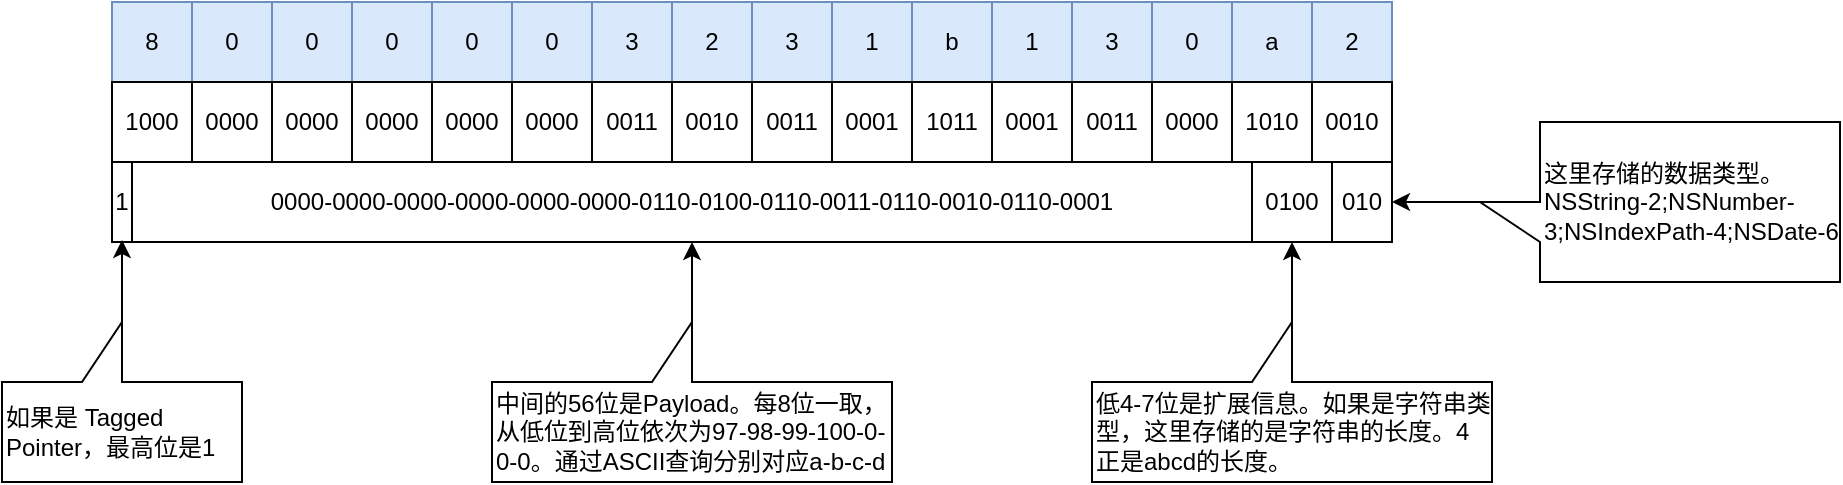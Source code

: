 <mxfile version="15.9.6" type="device"><diagram id="iMBpCl3oPOS9HwpEhEgf" name="Page-1"><mxGraphModel dx="1021" dy="648" grid="1" gridSize="10" guides="1" tooltips="1" connect="1" arrows="1" fold="1" page="1" pageScale="1" pageWidth="4681" pageHeight="3300" math="0" shadow="0"><root><mxCell id="0"/><mxCell id="1" parent="0"/><mxCell id="8oEmEgdnwDwbkoPTCUK--2" value="" style="shape=table;startSize=0;container=1;collapsible=0;childLayout=tableLayout;fillColor=#dae8fc;strokeColor=#6c8ebf;" vertex="1" parent="1"><mxGeometry x="80" y="80" width="640" height="40" as="geometry"/></mxCell><mxCell id="8oEmEgdnwDwbkoPTCUK--3" value="" style="shape=partialRectangle;collapsible=0;dropTarget=0;pointerEvents=0;fillColor=none;top=0;left=0;bottom=0;right=0;points=[[0,0.5],[1,0.5]];portConstraint=eastwest;" vertex="1" parent="8oEmEgdnwDwbkoPTCUK--2"><mxGeometry width="640" height="40" as="geometry"/></mxCell><mxCell id="8oEmEgdnwDwbkoPTCUK--4" value="8" style="shape=partialRectangle;html=1;whiteSpace=wrap;connectable=0;overflow=hidden;fillColor=none;top=0;left=0;bottom=0;right=0;pointerEvents=1;" vertex="1" parent="8oEmEgdnwDwbkoPTCUK--3"><mxGeometry width="40" height="40" as="geometry"><mxRectangle width="40" height="40" as="alternateBounds"/></mxGeometry></mxCell><mxCell id="8oEmEgdnwDwbkoPTCUK--5" value="0" style="shape=partialRectangle;html=1;whiteSpace=wrap;connectable=0;overflow=hidden;fillColor=none;top=0;left=0;bottom=0;right=0;pointerEvents=1;" vertex="1" parent="8oEmEgdnwDwbkoPTCUK--3"><mxGeometry x="40" width="40" height="40" as="geometry"><mxRectangle width="40" height="40" as="alternateBounds"/></mxGeometry></mxCell><mxCell id="8oEmEgdnwDwbkoPTCUK--6" value="0" style="shape=partialRectangle;html=1;whiteSpace=wrap;connectable=0;overflow=hidden;fillColor=none;top=0;left=0;bottom=0;right=0;pointerEvents=1;" vertex="1" parent="8oEmEgdnwDwbkoPTCUK--3"><mxGeometry x="80" width="40" height="40" as="geometry"><mxRectangle width="40" height="40" as="alternateBounds"/></mxGeometry></mxCell><mxCell id="8oEmEgdnwDwbkoPTCUK--7" value="0" style="shape=partialRectangle;html=1;whiteSpace=wrap;connectable=0;overflow=hidden;fillColor=none;top=0;left=0;bottom=0;right=0;pointerEvents=1;" vertex="1" parent="8oEmEgdnwDwbkoPTCUK--3"><mxGeometry x="120" width="40" height="40" as="geometry"><mxRectangle width="40" height="40" as="alternateBounds"/></mxGeometry></mxCell><mxCell id="8oEmEgdnwDwbkoPTCUK--8" value="0" style="shape=partialRectangle;html=1;whiteSpace=wrap;connectable=0;overflow=hidden;fillColor=none;top=0;left=0;bottom=0;right=0;pointerEvents=1;" vertex="1" parent="8oEmEgdnwDwbkoPTCUK--3"><mxGeometry x="160" width="40" height="40" as="geometry"><mxRectangle width="40" height="40" as="alternateBounds"/></mxGeometry></mxCell><mxCell id="8oEmEgdnwDwbkoPTCUK--9" value="0" style="shape=partialRectangle;html=1;whiteSpace=wrap;connectable=0;overflow=hidden;fillColor=none;top=0;left=0;bottom=0;right=0;pointerEvents=1;" vertex="1" parent="8oEmEgdnwDwbkoPTCUK--3"><mxGeometry x="200" width="40" height="40" as="geometry"><mxRectangle width="40" height="40" as="alternateBounds"/></mxGeometry></mxCell><mxCell id="8oEmEgdnwDwbkoPTCUK--10" value="3" style="shape=partialRectangle;html=1;whiteSpace=wrap;connectable=0;overflow=hidden;fillColor=none;top=0;left=0;bottom=0;right=0;pointerEvents=1;" vertex="1" parent="8oEmEgdnwDwbkoPTCUK--3"><mxGeometry x="240" width="40" height="40" as="geometry"><mxRectangle width="40" height="40" as="alternateBounds"/></mxGeometry></mxCell><mxCell id="8oEmEgdnwDwbkoPTCUK--11" value="2" style="shape=partialRectangle;html=1;whiteSpace=wrap;connectable=0;overflow=hidden;fillColor=none;top=0;left=0;bottom=0;right=0;pointerEvents=1;" vertex="1" parent="8oEmEgdnwDwbkoPTCUK--3"><mxGeometry x="280" width="40" height="40" as="geometry"><mxRectangle width="40" height="40" as="alternateBounds"/></mxGeometry></mxCell><mxCell id="8oEmEgdnwDwbkoPTCUK--12" value="3" style="shape=partialRectangle;html=1;whiteSpace=wrap;connectable=0;overflow=hidden;fillColor=none;top=0;left=0;bottom=0;right=0;pointerEvents=1;" vertex="1" parent="8oEmEgdnwDwbkoPTCUK--3"><mxGeometry x="320" width="40" height="40" as="geometry"><mxRectangle width="40" height="40" as="alternateBounds"/></mxGeometry></mxCell><mxCell id="8oEmEgdnwDwbkoPTCUK--13" value="1" style="shape=partialRectangle;html=1;whiteSpace=wrap;connectable=0;overflow=hidden;fillColor=none;top=0;left=0;bottom=0;right=0;pointerEvents=1;" vertex="1" parent="8oEmEgdnwDwbkoPTCUK--3"><mxGeometry x="360" width="40" height="40" as="geometry"><mxRectangle width="40" height="40" as="alternateBounds"/></mxGeometry></mxCell><mxCell id="8oEmEgdnwDwbkoPTCUK--14" value="b" style="shape=partialRectangle;html=1;whiteSpace=wrap;connectable=0;overflow=hidden;fillColor=none;top=0;left=0;bottom=0;right=0;pointerEvents=1;" vertex="1" parent="8oEmEgdnwDwbkoPTCUK--3"><mxGeometry x="400" width="40" height="40" as="geometry"><mxRectangle width="40" height="40" as="alternateBounds"/></mxGeometry></mxCell><mxCell id="8oEmEgdnwDwbkoPTCUK--15" value="1" style="shape=partialRectangle;html=1;whiteSpace=wrap;connectable=0;overflow=hidden;fillColor=none;top=0;left=0;bottom=0;right=0;pointerEvents=1;" vertex="1" parent="8oEmEgdnwDwbkoPTCUK--3"><mxGeometry x="440" width="40" height="40" as="geometry"><mxRectangle width="40" height="40" as="alternateBounds"/></mxGeometry></mxCell><mxCell id="8oEmEgdnwDwbkoPTCUK--16" value="3" style="shape=partialRectangle;html=1;whiteSpace=wrap;connectable=0;overflow=hidden;fillColor=none;top=0;left=0;bottom=0;right=0;pointerEvents=1;" vertex="1" parent="8oEmEgdnwDwbkoPTCUK--3"><mxGeometry x="480" width="40" height="40" as="geometry"><mxRectangle width="40" height="40" as="alternateBounds"/></mxGeometry></mxCell><mxCell id="8oEmEgdnwDwbkoPTCUK--17" value="0" style="shape=partialRectangle;html=1;whiteSpace=wrap;connectable=0;overflow=hidden;fillColor=none;top=0;left=0;bottom=0;right=0;pointerEvents=1;" vertex="1" parent="8oEmEgdnwDwbkoPTCUK--3"><mxGeometry x="520" width="40" height="40" as="geometry"><mxRectangle width="40" height="40" as="alternateBounds"/></mxGeometry></mxCell><mxCell id="8oEmEgdnwDwbkoPTCUK--18" value="a" style="shape=partialRectangle;html=1;whiteSpace=wrap;connectable=0;overflow=hidden;fillColor=none;top=0;left=0;bottom=0;right=0;pointerEvents=1;" vertex="1" parent="8oEmEgdnwDwbkoPTCUK--3"><mxGeometry x="560" width="40" height="40" as="geometry"><mxRectangle width="40" height="40" as="alternateBounds"/></mxGeometry></mxCell><mxCell id="8oEmEgdnwDwbkoPTCUK--19" value="2" style="shape=partialRectangle;html=1;whiteSpace=wrap;connectable=0;overflow=hidden;fillColor=none;top=0;left=0;bottom=0;right=0;pointerEvents=1;" vertex="1" parent="8oEmEgdnwDwbkoPTCUK--3"><mxGeometry x="600" width="40" height="40" as="geometry"><mxRectangle width="40" height="40" as="alternateBounds"/></mxGeometry></mxCell><mxCell id="8oEmEgdnwDwbkoPTCUK--20" value="" style="shape=table;startSize=0;container=1;collapsible=0;childLayout=tableLayout;" vertex="1" parent="1"><mxGeometry x="80" y="120" width="640" height="40" as="geometry"/></mxCell><mxCell id="8oEmEgdnwDwbkoPTCUK--21" value="" style="shape=partialRectangle;collapsible=0;dropTarget=0;pointerEvents=0;fillColor=none;top=0;left=0;bottom=0;right=0;points=[[0,0.5],[1,0.5]];portConstraint=eastwest;" vertex="1" parent="8oEmEgdnwDwbkoPTCUK--20"><mxGeometry width="640" height="40" as="geometry"/></mxCell><mxCell id="8oEmEgdnwDwbkoPTCUK--22" value="1000" style="shape=partialRectangle;html=1;whiteSpace=wrap;connectable=0;overflow=hidden;fillColor=none;top=0;left=0;bottom=0;right=0;pointerEvents=1;" vertex="1" parent="8oEmEgdnwDwbkoPTCUK--21"><mxGeometry width="40" height="40" as="geometry"><mxRectangle width="40" height="40" as="alternateBounds"/></mxGeometry></mxCell><mxCell id="8oEmEgdnwDwbkoPTCUK--23" value="0000" style="shape=partialRectangle;html=1;whiteSpace=wrap;connectable=0;overflow=hidden;fillColor=none;top=0;left=0;bottom=0;right=0;pointerEvents=1;" vertex="1" parent="8oEmEgdnwDwbkoPTCUK--21"><mxGeometry x="40" width="40" height="40" as="geometry"><mxRectangle width="40" height="40" as="alternateBounds"/></mxGeometry></mxCell><mxCell id="8oEmEgdnwDwbkoPTCUK--24" value="0000" style="shape=partialRectangle;html=1;whiteSpace=wrap;connectable=0;overflow=hidden;fillColor=none;top=0;left=0;bottom=0;right=0;pointerEvents=1;" vertex="1" parent="8oEmEgdnwDwbkoPTCUK--21"><mxGeometry x="80" width="40" height="40" as="geometry"><mxRectangle width="40" height="40" as="alternateBounds"/></mxGeometry></mxCell><mxCell id="8oEmEgdnwDwbkoPTCUK--25" value="0000" style="shape=partialRectangle;html=1;whiteSpace=wrap;connectable=0;overflow=hidden;fillColor=none;top=0;left=0;bottom=0;right=0;pointerEvents=1;" vertex="1" parent="8oEmEgdnwDwbkoPTCUK--21"><mxGeometry x="120" width="40" height="40" as="geometry"><mxRectangle width="40" height="40" as="alternateBounds"/></mxGeometry></mxCell><mxCell id="8oEmEgdnwDwbkoPTCUK--26" value="0000" style="shape=partialRectangle;html=1;whiteSpace=wrap;connectable=0;overflow=hidden;fillColor=none;top=0;left=0;bottom=0;right=0;pointerEvents=1;" vertex="1" parent="8oEmEgdnwDwbkoPTCUK--21"><mxGeometry x="160" width="40" height="40" as="geometry"><mxRectangle width="40" height="40" as="alternateBounds"/></mxGeometry></mxCell><mxCell id="8oEmEgdnwDwbkoPTCUK--27" value="0000" style="shape=partialRectangle;html=1;whiteSpace=wrap;connectable=0;overflow=hidden;fillColor=none;top=0;left=0;bottom=0;right=0;pointerEvents=1;" vertex="1" parent="8oEmEgdnwDwbkoPTCUK--21"><mxGeometry x="200" width="40" height="40" as="geometry"><mxRectangle width="40" height="40" as="alternateBounds"/></mxGeometry></mxCell><mxCell id="8oEmEgdnwDwbkoPTCUK--28" value="0011" style="shape=partialRectangle;html=1;whiteSpace=wrap;connectable=0;overflow=hidden;fillColor=none;top=0;left=0;bottom=0;right=0;pointerEvents=1;" vertex="1" parent="8oEmEgdnwDwbkoPTCUK--21"><mxGeometry x="240" width="40" height="40" as="geometry"><mxRectangle width="40" height="40" as="alternateBounds"/></mxGeometry></mxCell><mxCell id="8oEmEgdnwDwbkoPTCUK--29" value="0010" style="shape=partialRectangle;html=1;whiteSpace=wrap;connectable=0;overflow=hidden;fillColor=none;top=0;left=0;bottom=0;right=0;pointerEvents=1;" vertex="1" parent="8oEmEgdnwDwbkoPTCUK--21"><mxGeometry x="280" width="40" height="40" as="geometry"><mxRectangle width="40" height="40" as="alternateBounds"/></mxGeometry></mxCell><mxCell id="8oEmEgdnwDwbkoPTCUK--30" value="0011" style="shape=partialRectangle;html=1;whiteSpace=wrap;connectable=0;overflow=hidden;fillColor=none;top=0;left=0;bottom=0;right=0;pointerEvents=1;" vertex="1" parent="8oEmEgdnwDwbkoPTCUK--21"><mxGeometry x="320" width="40" height="40" as="geometry"><mxRectangle width="40" height="40" as="alternateBounds"/></mxGeometry></mxCell><mxCell id="8oEmEgdnwDwbkoPTCUK--31" value="0001" style="shape=partialRectangle;html=1;whiteSpace=wrap;connectable=0;overflow=hidden;fillColor=none;top=0;left=0;bottom=0;right=0;pointerEvents=1;" vertex="1" parent="8oEmEgdnwDwbkoPTCUK--21"><mxGeometry x="360" width="40" height="40" as="geometry"><mxRectangle width="40" height="40" as="alternateBounds"/></mxGeometry></mxCell><mxCell id="8oEmEgdnwDwbkoPTCUK--32" value="1011" style="shape=partialRectangle;html=1;whiteSpace=wrap;connectable=0;overflow=hidden;fillColor=none;top=0;left=0;bottom=0;right=0;pointerEvents=1;" vertex="1" parent="8oEmEgdnwDwbkoPTCUK--21"><mxGeometry x="400" width="40" height="40" as="geometry"><mxRectangle width="40" height="40" as="alternateBounds"/></mxGeometry></mxCell><mxCell id="8oEmEgdnwDwbkoPTCUK--33" value="0001" style="shape=partialRectangle;html=1;whiteSpace=wrap;connectable=0;overflow=hidden;fillColor=none;top=0;left=0;bottom=0;right=0;pointerEvents=1;" vertex="1" parent="8oEmEgdnwDwbkoPTCUK--21"><mxGeometry x="440" width="40" height="40" as="geometry"><mxRectangle width="40" height="40" as="alternateBounds"/></mxGeometry></mxCell><mxCell id="8oEmEgdnwDwbkoPTCUK--34" value="0011" style="shape=partialRectangle;html=1;whiteSpace=wrap;connectable=0;overflow=hidden;fillColor=none;top=0;left=0;bottom=0;right=0;pointerEvents=1;" vertex="1" parent="8oEmEgdnwDwbkoPTCUK--21"><mxGeometry x="480" width="40" height="40" as="geometry"><mxRectangle width="40" height="40" as="alternateBounds"/></mxGeometry></mxCell><mxCell id="8oEmEgdnwDwbkoPTCUK--35" value="0000" style="shape=partialRectangle;html=1;whiteSpace=wrap;connectable=0;overflow=hidden;fillColor=none;top=0;left=0;bottom=0;right=0;pointerEvents=1;" vertex="1" parent="8oEmEgdnwDwbkoPTCUK--21"><mxGeometry x="520" width="40" height="40" as="geometry"><mxRectangle width="40" height="40" as="alternateBounds"/></mxGeometry></mxCell><mxCell id="8oEmEgdnwDwbkoPTCUK--36" value="1010" style="shape=partialRectangle;html=1;whiteSpace=wrap;connectable=0;overflow=hidden;fillColor=none;top=0;left=0;bottom=0;right=0;pointerEvents=1;" vertex="1" parent="8oEmEgdnwDwbkoPTCUK--21"><mxGeometry x="560" width="40" height="40" as="geometry"><mxRectangle width="40" height="40" as="alternateBounds"/></mxGeometry></mxCell><mxCell id="8oEmEgdnwDwbkoPTCUK--37" value="0010" style="shape=partialRectangle;html=1;whiteSpace=wrap;connectable=0;overflow=hidden;fillColor=none;top=0;left=0;bottom=0;right=0;pointerEvents=1;" vertex="1" parent="8oEmEgdnwDwbkoPTCUK--21"><mxGeometry x="600" width="40" height="40" as="geometry"><mxRectangle width="40" height="40" as="alternateBounds"/></mxGeometry></mxCell><mxCell id="8oEmEgdnwDwbkoPTCUK--60" value="1" style="rounded=0;whiteSpace=wrap;html=1;" vertex="1" parent="1"><mxGeometry x="80" y="160" width="10" height="40" as="geometry"/></mxCell><mxCell id="8oEmEgdnwDwbkoPTCUK--61" value="&lt;span&gt;0000-0000-0000-0000-0000-0000-0110-0100-0110-0011-0110-0010-0110-0001&lt;/span&gt;" style="rounded=0;whiteSpace=wrap;html=1;" vertex="1" parent="1"><mxGeometry x="90" y="160" width="560" height="40" as="geometry"/></mxCell><mxCell id="8oEmEgdnwDwbkoPTCUK--62" value="&lt;span&gt;0100&lt;/span&gt;" style="rounded=0;whiteSpace=wrap;html=1;" vertex="1" parent="1"><mxGeometry x="650" y="160" width="40" height="40" as="geometry"/></mxCell><mxCell id="8oEmEgdnwDwbkoPTCUK--64" value="&lt;span&gt;010&lt;/span&gt;" style="rounded=0;whiteSpace=wrap;html=1;" vertex="1" parent="1"><mxGeometry x="690" y="160" width="30" height="40" as="geometry"/></mxCell><mxCell id="8oEmEgdnwDwbkoPTCUK--66" style="edgeStyle=orthogonalEdgeStyle;rounded=0;orthogonalLoop=1;jettySize=auto;html=1;exitX=0;exitY=0;exitDx=60;exitDy=80;exitPerimeter=0;" edge="1" parent="1" source="8oEmEgdnwDwbkoPTCUK--65"><mxGeometry relative="1" as="geometry"><mxPoint x="85" y="229" as="sourcePoint"/><mxPoint x="85" y="199" as="targetPoint"/></mxGeometry></mxCell><mxCell id="8oEmEgdnwDwbkoPTCUK--65" value="如果是 Tagged Pointer，最高位是1" style="shape=callout;whiteSpace=wrap;html=1;perimeter=calloutPerimeter;direction=west;align=left;" vertex="1" parent="1"><mxGeometry x="25" y="240" width="120" height="80" as="geometry"/></mxCell><mxCell id="8oEmEgdnwDwbkoPTCUK--68" value="" style="edgeStyle=orthogonalEdgeStyle;rounded=0;orthogonalLoop=1;jettySize=auto;html=1;" edge="1" parent="1" source="8oEmEgdnwDwbkoPTCUK--67" target="8oEmEgdnwDwbkoPTCUK--61"><mxGeometry relative="1" as="geometry"/></mxCell><mxCell id="8oEmEgdnwDwbkoPTCUK--67" value="中间的56位是Payload。每8位一取，从低位到高位依次为97-98-99-100-0-0-0。通过ASCII查询分别对应a-b-c-d" style="shape=callout;whiteSpace=wrap;html=1;perimeter=calloutPerimeter;direction=west;align=left;" vertex="1" parent="1"><mxGeometry x="270" y="240" width="200" height="80" as="geometry"/></mxCell><mxCell id="8oEmEgdnwDwbkoPTCUK--74" value="" style="edgeStyle=orthogonalEdgeStyle;rounded=0;orthogonalLoop=1;jettySize=auto;html=1;entryX=0.5;entryY=1;entryDx=0;entryDy=0;" edge="1" parent="1" source="8oEmEgdnwDwbkoPTCUK--70" target="8oEmEgdnwDwbkoPTCUK--62"><mxGeometry relative="1" as="geometry"/></mxCell><mxCell id="8oEmEgdnwDwbkoPTCUK--70" value="低4-7位是扩展信息。如果是字符串类型，这里存储的是字符串的长度。4正是abcd的长度。" style="shape=callout;whiteSpace=wrap;html=1;perimeter=calloutPerimeter;direction=west;align=left;" vertex="1" parent="1"><mxGeometry x="570" y="240" width="200" height="80" as="geometry"/></mxCell><mxCell id="8oEmEgdnwDwbkoPTCUK--76" value="" style="edgeStyle=orthogonalEdgeStyle;rounded=0;orthogonalLoop=1;jettySize=auto;html=1;" edge="1" parent="1" source="8oEmEgdnwDwbkoPTCUK--75" target="8oEmEgdnwDwbkoPTCUK--64"><mxGeometry relative="1" as="geometry"/></mxCell><mxCell id="8oEmEgdnwDwbkoPTCUK--75" value="这里存储的数据类型。NSString-2;&lt;span style=&quot;&quot;&gt;NSNumber-3;&lt;/span&gt;&lt;span style=&quot;&quot;&gt;NSIndexPath-4;&lt;/span&gt;&lt;span style=&quot;&quot;&gt;NSDate-6&lt;/span&gt;" style="shape=callout;whiteSpace=wrap;html=1;perimeter=calloutPerimeter;direction=south;align=left;labelBackgroundColor=none;fontColor=#000000;" vertex="1" parent="1"><mxGeometry x="764" y="140" width="180" height="80" as="geometry"/></mxCell></root></mxGraphModel></diagram></mxfile>